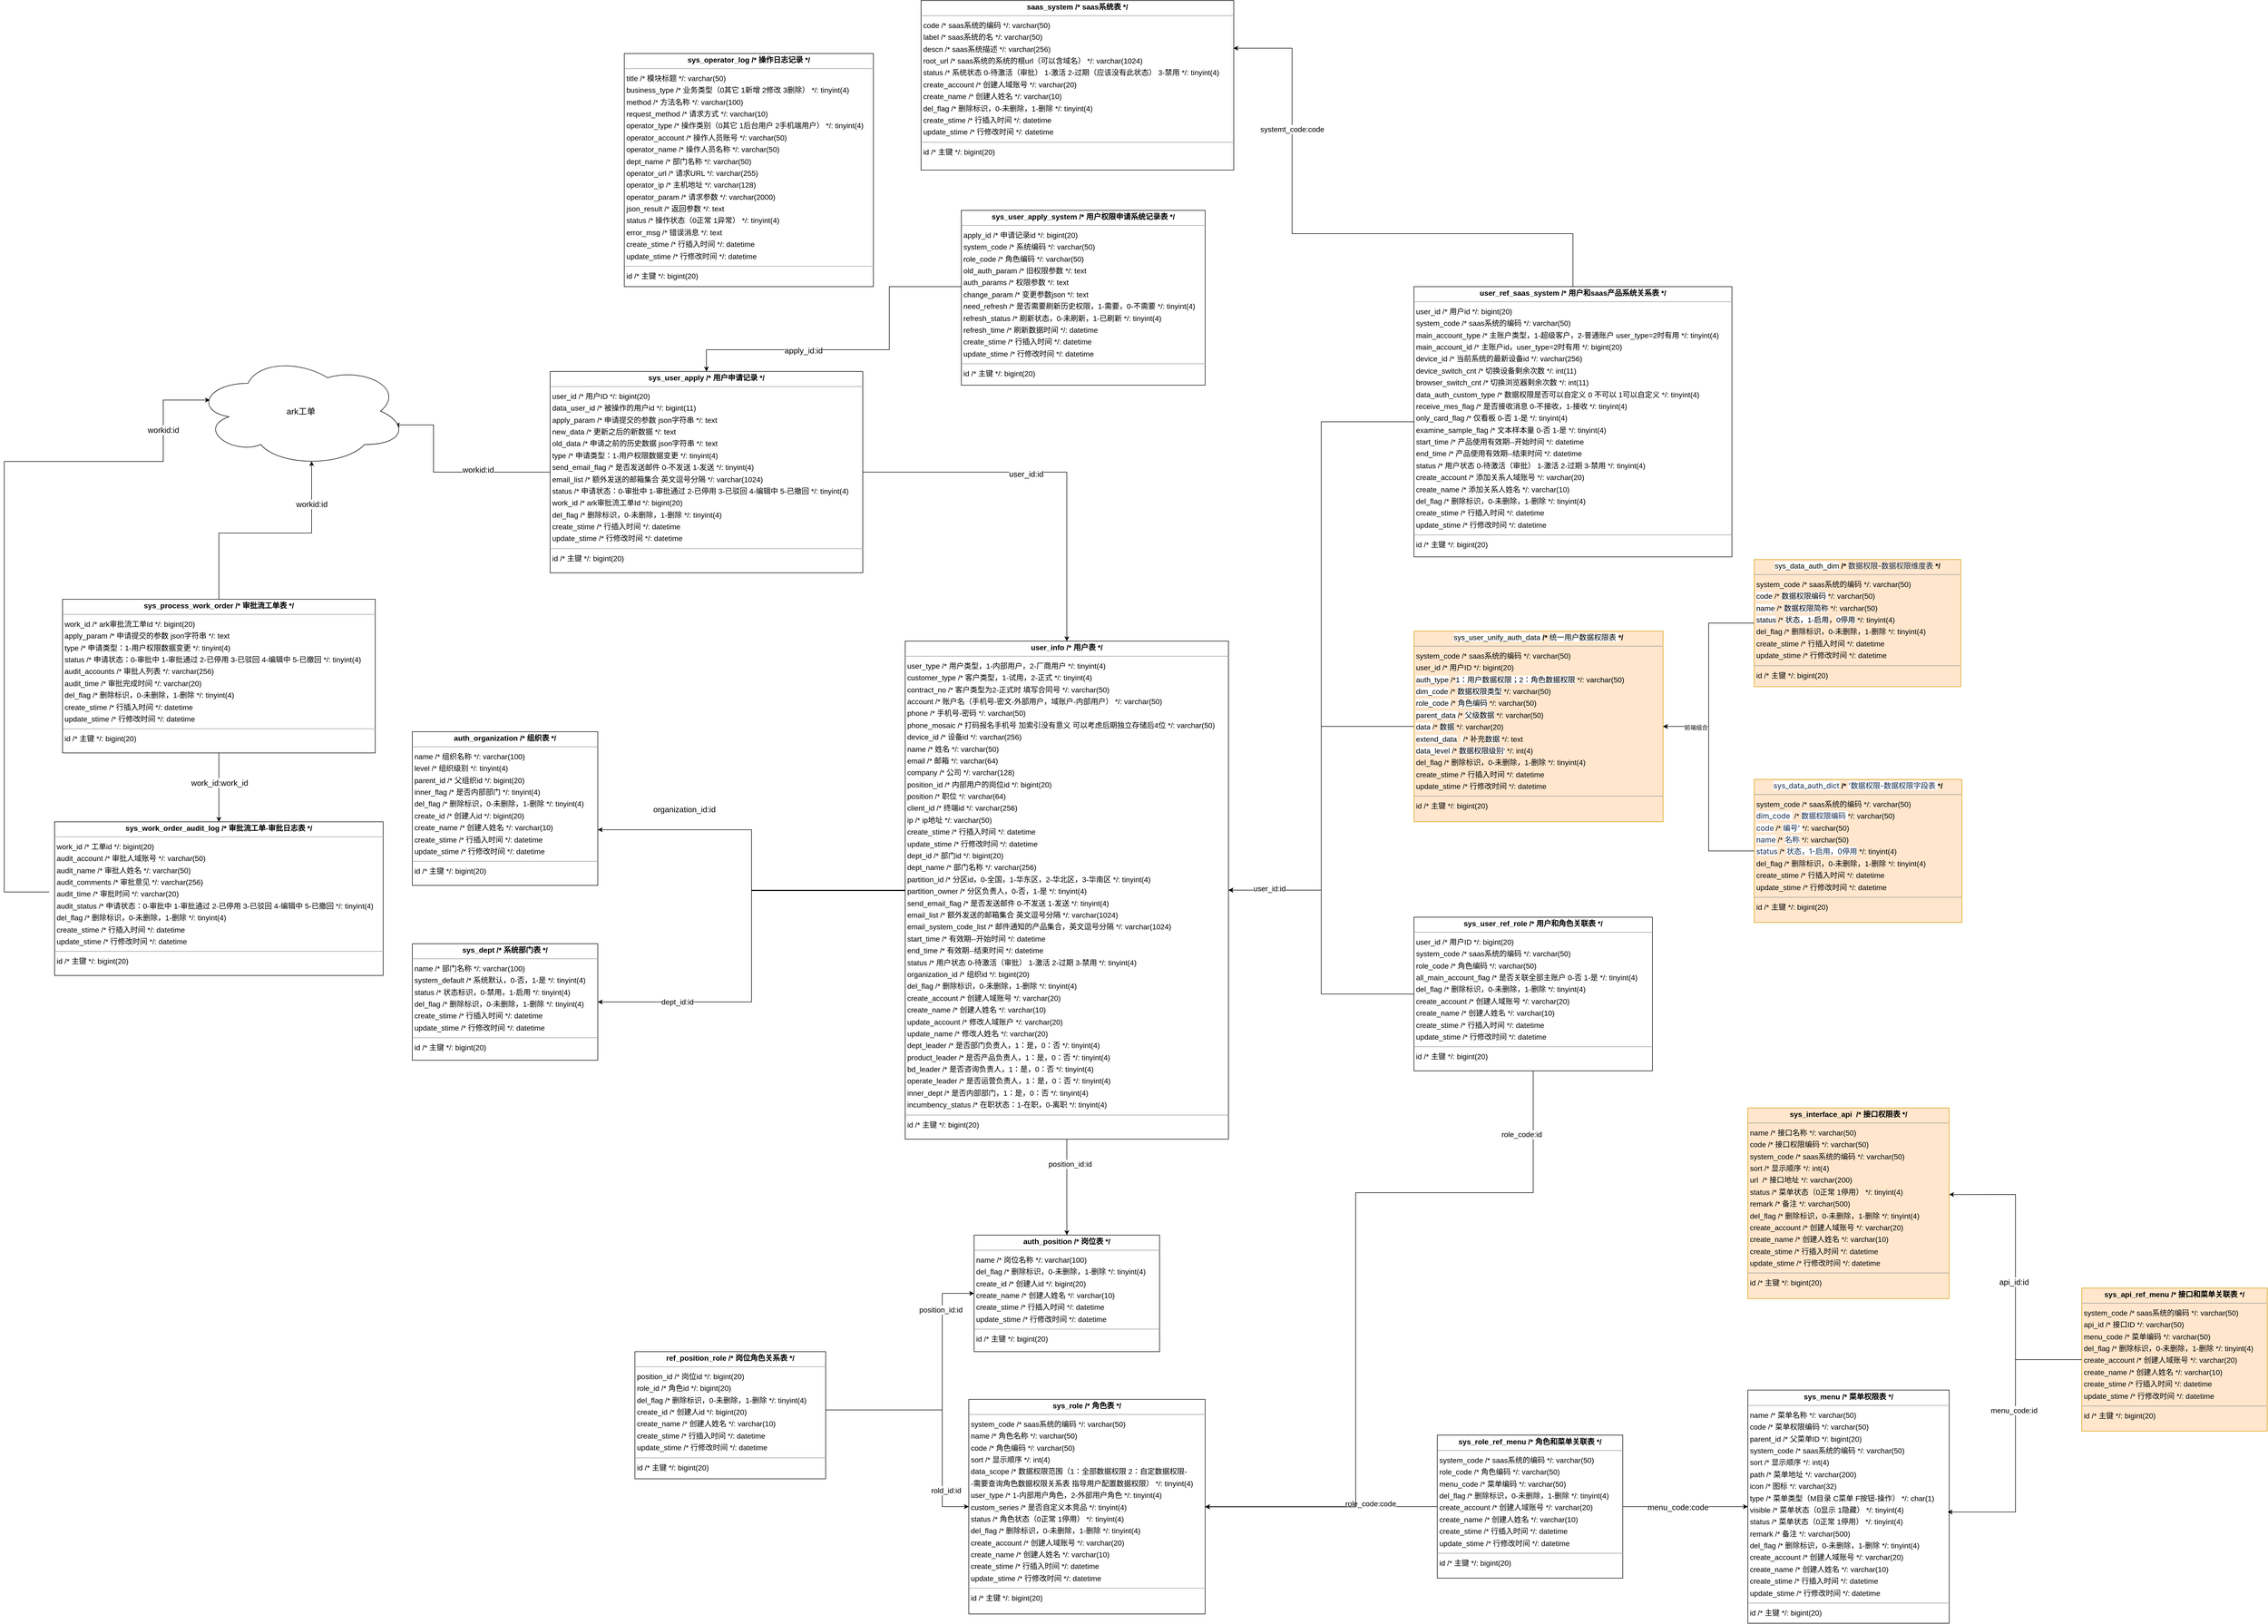 <mxfile version="26.1.2">
  <diagram name="第 1 页" id="l_DR7KnRHLTlUDp1lk41">
    <mxGraphModel dx="3815" dy="1970" grid="1" gridSize="10" guides="1" tooltips="1" connect="1" arrows="1" fold="1" page="1" pageScale="1" pageWidth="827" pageHeight="1169" math="1" shadow="0">
      <root>
        <mxCell id="0" />
        <mxCell id="1" parent="0" />
        <mxCell id="V8_SMq7qqS84tooQgyuv-2" value="&lt;p style=&quot;margin:0px;margin-top:4px;text-align:center;&quot;&gt;&lt;b&gt;auth_organization  /* 组织表 */&lt;/b&gt;&lt;/p&gt;&lt;hr size=&quot;1&quot;/&gt;&lt;p style=&quot;margin:0 0 0 4px;line-height:1.6;&quot;&gt; name  /* 组织名称 */: varchar(100)&lt;br/&gt; level  /* 组织级别 */: tinyint(4)&lt;br/&gt; parent_id  /* 父组织id */: bigint(20)&lt;br/&gt; inner_flag  /* 是否内部部门 */: tinyint(4)&lt;br/&gt; del_flag  /* 删除标识，0-未删除，1-删除 */: tinyint(4)&lt;br/&gt; create_id  /* 创建人id */: bigint(20)&lt;br/&gt; create_name  /* 创建人姓名 */: varchar(10)&lt;br/&gt; create_stime  /* 行插入时间 */: datetime&lt;br/&gt; update_stime  /* 行修改时间 */: datetime&lt;/p&gt;&lt;hr size=&quot;1&quot;/&gt;&lt;p style=&quot;margin:0 0 0 4px;line-height:1.6;&quot;&gt; id  /* 主键 */: bigint(20)&lt;/p&gt;" style="verticalAlign=top;align=left;overflow=fill;fontSize=14;fontFamily=Helvetica;html=1;rounded=0;shadow=0;comic=0;labelBackgroundColor=none;strokeWidth=1;" parent="1" vertex="1">
          <mxGeometry x="-1520" y="400" width="350" height="290" as="geometry" />
        </mxCell>
        <mxCell id="V8_SMq7qqS84tooQgyuv-3" value="&lt;p style=&quot;margin:0px;margin-top:4px;text-align:center;&quot;&gt;&lt;b&gt;auth_position  /* 岗位表 */&lt;/b&gt;&lt;/p&gt;&lt;hr size=&quot;1&quot;/&gt;&lt;p style=&quot;margin:0 0 0 4px;line-height:1.6;&quot;&gt; name  /* 岗位名称 */: varchar(100)&lt;br/&gt; del_flag  /* 删除标识，0-未删除，1-删除 */: tinyint(4)&lt;br/&gt; create_id  /* 创建人id */: bigint(20)&lt;br/&gt; create_name  /* 创建人姓名 */: varchar(10)&lt;br/&gt; create_stime  /* 行插入时间 */: datetime&lt;br/&gt; update_stime  /* 行修改时间 */: datetime&lt;/p&gt;&lt;hr size=&quot;1&quot;/&gt;&lt;p style=&quot;margin:0 0 0 4px;line-height:1.6;&quot;&gt; id  /* 主键 */: bigint(20)&lt;/p&gt;" style="verticalAlign=top;align=left;overflow=fill;fontSize=14;fontFamily=Helvetica;html=1;rounded=0;shadow=0;comic=0;labelBackgroundColor=none;strokeWidth=1;" parent="1" vertex="1">
          <mxGeometry x="-460" y="1350" width="350" height="220" as="geometry" />
        </mxCell>
        <mxCell id="f3Y5LJ2er6OVcLJI3kko-26" style="edgeStyle=orthogonalEdgeStyle;rounded=0;orthogonalLoop=1;jettySize=auto;html=1;entryX=0;entryY=0.5;entryDx=0;entryDy=0;" parent="1" source="V8_SMq7qqS84tooQgyuv-7" target="V8_SMq7qqS84tooQgyuv-3" edge="1">
          <mxGeometry relative="1" as="geometry">
            <Array as="points">
              <mxPoint x="-520" y="1680" />
              <mxPoint x="-520" y="1460" />
            </Array>
          </mxGeometry>
        </mxCell>
        <mxCell id="f3Y5LJ2er6OVcLJI3kko-29" value="position_id:id" style="edgeLabel;html=1;align=center;verticalAlign=middle;resizable=0;points=[];fontSize=14;" parent="f3Y5LJ2er6OVcLJI3kko-26" vertex="1" connectable="0">
          <mxGeometry x="0.636" y="4" relative="1" as="geometry">
            <mxPoint x="1" as="offset" />
          </mxGeometry>
        </mxCell>
        <mxCell id="f3Y5LJ2er6OVcLJI3kko-27" style="edgeStyle=orthogonalEdgeStyle;rounded=0;orthogonalLoop=1;jettySize=auto;html=1;entryX=0;entryY=0.5;entryDx=0;entryDy=0;" parent="1" source="V8_SMq7qqS84tooQgyuv-7" target="V8_SMq7qqS84tooQgyuv-17" edge="1">
          <mxGeometry relative="1" as="geometry">
            <Array as="points">
              <mxPoint x="-520" y="1680" />
              <mxPoint x="-520" y="1863" />
            </Array>
          </mxGeometry>
        </mxCell>
        <mxCell id="f3Y5LJ2er6OVcLJI3kko-28" value="rold_id:id" style="edgeLabel;html=1;align=center;verticalAlign=middle;resizable=0;points=[];fontSize=14;" parent="f3Y5LJ2er6OVcLJI3kko-27" vertex="1" connectable="0">
          <mxGeometry x="0.613" y="7" relative="1" as="geometry">
            <mxPoint y="7" as="offset" />
          </mxGeometry>
        </mxCell>
        <mxCell id="V8_SMq7qqS84tooQgyuv-7" value="&lt;p style=&quot;margin:0px;margin-top:4px;text-align:center;&quot;&gt;&lt;b&gt;ref_position_role  /* 岗位角色关系表 */&lt;/b&gt;&lt;/p&gt;&lt;hr size=&quot;1&quot;/&gt;&lt;p style=&quot;margin:0 0 0 4px;line-height:1.6;&quot;&gt; position_id  /* 岗位id */: bigint(20)&lt;br/&gt; role_id  /* 角色id */: bigint(20)&lt;br/&gt; del_flag  /* 删除标识，0-未删除，1-删除 */: tinyint(4)&lt;br/&gt; create_id  /* 创建人id */: bigint(20)&lt;br/&gt; create_name  /* 创建人姓名 */: varchar(10)&lt;br/&gt; create_stime  /* 行插入时间 */: datetime&lt;br/&gt; update_stime  /* 行修改时间 */: datetime&lt;/p&gt;&lt;hr size=&quot;1&quot;/&gt;&lt;p style=&quot;margin:0 0 0 4px;line-height:1.6;&quot;&gt; id  /* 主键 */: bigint(20)&lt;/p&gt;" style="verticalAlign=top;align=left;overflow=fill;fontSize=14;fontFamily=Helvetica;html=1;rounded=0;shadow=0;comic=0;labelBackgroundColor=none;strokeWidth=1;" parent="1" vertex="1">
          <mxGeometry x="-1100" y="1570" width="360" height="240" as="geometry" />
        </mxCell>
        <mxCell id="f3Y5LJ2er6OVcLJI3kko-22" style="edgeStyle=orthogonalEdgeStyle;rounded=0;orthogonalLoop=1;jettySize=auto;html=1;entryX=0;entryY=0.5;entryDx=0;entryDy=0;exitX=1;exitY=0.5;exitDx=0;exitDy=0;" parent="1" source="V8_SMq7qqS84tooQgyuv-19" target="V8_SMq7qqS84tooQgyuv-13" edge="1">
          <mxGeometry relative="1" as="geometry">
            <mxPoint x="810" y="1304" as="sourcePoint" />
          </mxGeometry>
        </mxCell>
        <mxCell id="f3Y5LJ2er6OVcLJI3kko-23" value="menu_code:code" style="edgeLabel;html=1;align=center;verticalAlign=middle;resizable=0;points=[];fontSize=15;" parent="f3Y5LJ2er6OVcLJI3kko-22" vertex="1" connectable="0">
          <mxGeometry x="0.741" relative="1" as="geometry">
            <mxPoint x="-102" as="offset" />
          </mxGeometry>
        </mxCell>
        <mxCell id="V8_SMq7qqS84tooQgyuv-9" value="&lt;p style=&quot;margin:0px;margin-top:4px;text-align:center;&quot;&gt;&lt;b&gt;saas_system  /* saas系统表 */&lt;/b&gt;&lt;/p&gt;&lt;hr size=&quot;1&quot;/&gt;&lt;p style=&quot;margin:0 0 0 4px;line-height:1.6;&quot;&gt; code  /* saas系统的编码 */: varchar(50)&lt;br/&gt; label  /* saas系统的名 */: varchar(50)&lt;br/&gt; descn  /* saas系统描述 */: varchar(256)&lt;br/&gt; root_url  /* saas系统的系统的根url（可以含域名） */: varchar(1024)&lt;br/&gt; status  /* 系统状态 0-待激活（审批） 1-激活 2-过期（应该没有此状态） 3-禁用 */: tinyint(4)&lt;br/&gt; create_account  /* 创建人域账号 */: varchar(20)&lt;br/&gt; create_name  /* 创建人姓名 */: varchar(10)&lt;br/&gt; del_flag  /* 删除标识，0-未删除，1-删除 */: tinyint(4)&lt;br/&gt; create_stime  /* 行插入时间 */: datetime&lt;br/&gt; update_stime  /* 行修改时间 */: datetime&lt;/p&gt;&lt;hr size=&quot;1&quot;/&gt;&lt;p style=&quot;margin:0 0 0 4px;line-height:1.6;&quot;&gt; id  /* 主键 */: bigint(20)&lt;/p&gt;" style="verticalAlign=top;align=left;overflow=fill;fontSize=14;fontFamily=Helvetica;html=1;rounded=0;shadow=0;comic=0;labelBackgroundColor=none;strokeWidth=1;" parent="1" vertex="1">
          <mxGeometry x="-560" y="-980" width="590" height="320" as="geometry" />
        </mxCell>
        <mxCell id="V8_SMq7qqS84tooQgyuv-10" value="&lt;p style=&quot;margin:0px;margin-top:4px;text-align:center;&quot;&gt;&lt;b&gt;sys_dept  /* 系统部门表 */&lt;/b&gt;&lt;/p&gt;&lt;hr size=&quot;1&quot;/&gt;&lt;p style=&quot;margin:0 0 0 4px;line-height:1.6;&quot;&gt; name  /* 部门名称 */: varchar(100)&lt;br/&gt; system_default  /* 系统默认，0-否，1-是 */: tinyint(4)&lt;br/&gt; status  /* 状态标识，0-禁用，1-启用 */: tinyint(4)&lt;br/&gt; del_flag  /* 删除标识，0-未删除，1-删除 */: tinyint(4)&lt;br/&gt; create_stime  /* 行插入时间 */: datetime&lt;br/&gt; update_stime  /* 行修改时间 */: datetime&lt;/p&gt;&lt;hr size=&quot;1&quot;/&gt;&lt;p style=&quot;margin:0 0 0 4px;line-height:1.6;&quot;&gt; id  /* 主键 */: bigint(20)&lt;/p&gt;" style="verticalAlign=top;align=left;overflow=fill;fontSize=14;fontFamily=Helvetica;html=1;rounded=0;shadow=0;comic=0;labelBackgroundColor=none;strokeWidth=1;" parent="1" vertex="1">
          <mxGeometry x="-1520" y="800" width="350" height="220" as="geometry" />
        </mxCell>
        <mxCell id="V8_SMq7qqS84tooQgyuv-13" value="&lt;p style=&quot;margin:0px;margin-top:4px;text-align:center;&quot;&gt;&lt;b&gt;sys_menu  /* 菜单权限表 */&lt;/b&gt;&lt;/p&gt;&lt;hr size=&quot;1&quot;/&gt;&lt;p style=&quot;margin:0 0 0 4px;line-height:1.6;&quot;&gt; name  /* 菜单名称 */: varchar(50)&lt;br/&gt; code  /* 菜单权限编码  */: varchar(50)&lt;br/&gt; parent_id  /* 父菜单ID */: bigint(20)&lt;br/&gt; system_code  /* saas系统的编码 */: varchar(50)&lt;br/&gt; sort  /* 显示顺序 */: int(4)&lt;br/&gt; path  /* 菜单地址 */: varchar(200)&lt;br/&gt; icon  /* 图标 */: varchar(32)&lt;br/&gt; type  /* 菜单类型（M目录 C菜单 F按钮-操作） */: char(1)&lt;br/&gt; visible  /* 菜单状态（0显示 1隐藏） */: tinyint(4)&lt;br/&gt; status  /* 菜单状态（0正常 1停用） */: tinyint(4)&lt;br/&gt; remark  /* 备注 */: varchar(500)&lt;br/&gt; del_flag  /* 删除标识，0-未删除，1-删除 */: tinyint(4)&lt;br/&gt; create_account  /* 创建人域账号 */: varchar(20)&lt;br/&gt; create_name  /* 创建人姓名 */: varchar(10)&lt;br/&gt; create_stime  /* 行插入时间 */: datetime&lt;br/&gt; update_stime  /* 行修改时间 */: datetime&lt;/p&gt;&lt;hr size=&quot;1&quot;/&gt;&lt;p style=&quot;margin:0 0 0 4px;line-height:1.6;&quot;&gt; id  /* 主键 */: bigint(20)&lt;/p&gt;" style="verticalAlign=top;align=left;overflow=fill;fontSize=14;fontFamily=Helvetica;html=1;rounded=0;shadow=0;comic=0;labelBackgroundColor=none;strokeWidth=1;" parent="1" vertex="1">
          <mxGeometry x="1000" y="1642.5" width="380" height="440" as="geometry" />
        </mxCell>
        <mxCell id="V8_SMq7qqS84tooQgyuv-14" value="&lt;p style=&quot;margin:0px;margin-top:4px;text-align:center;&quot;&gt;&lt;b&gt;sys_operator_log  /* 操作日志记录 */&lt;/b&gt;&lt;/p&gt;&lt;hr size=&quot;1&quot;/&gt;&lt;p style=&quot;margin:0 0 0 4px;line-height:1.6;&quot;&gt; title  /* 模块标题 */: varchar(50)&lt;br/&gt; business_type  /* 业务类型（0其它 1新增 2修改 3删除） */: tinyint(4)&lt;br/&gt; method  /* 方法名称 */: varchar(100)&lt;br/&gt; request_method  /* 请求方式 */: varchar(10)&lt;br/&gt; operator_type  /* 操作类别（0其它 1后台用户 2手机端用户） */: tinyint(4)&lt;br/&gt; operator_account  /* 操作人员账号 */: varchar(50)&lt;br/&gt; operator_name  /* 操作人员名称 */: varchar(50)&lt;br/&gt; dept_name  /* 部门名称 */: varchar(50)&lt;br/&gt; operator_url  /* 请求URL */: varchar(255)&lt;br/&gt; operator_ip  /* 主机地址 */: varchar(128)&lt;br/&gt; operator_param  /* 请求参数 */: varchar(2000)&lt;br/&gt; json_result  /* 返回参数 */: text&lt;br/&gt; status  /* 操作状态（0正常 1异常） */: tinyint(4)&lt;br/&gt; error_msg  /* 错误消息 */: text&lt;br/&gt; create_stime  /* 行插入时间 */: datetime&lt;br/&gt; update_stime  /* 行修改时间 */: datetime&lt;/p&gt;&lt;hr size=&quot;1&quot;/&gt;&lt;p style=&quot;margin:0 0 0 4px;line-height:1.6;&quot;&gt; id  /* 主键 */: bigint(20)&lt;/p&gt;" style="verticalAlign=top;align=left;overflow=fill;fontSize=14;fontFamily=Helvetica;html=1;rounded=0;shadow=0;comic=0;labelBackgroundColor=none;strokeWidth=1;" parent="1" vertex="1">
          <mxGeometry x="-1120" y="-880" width="470" height="440" as="geometry" />
        </mxCell>
        <mxCell id="f3Y5LJ2er6OVcLJI3kko-42" style="edgeStyle=orthogonalEdgeStyle;rounded=0;orthogonalLoop=1;jettySize=auto;html=1;" parent="1" source="V8_SMq7qqS84tooQgyuv-16" target="V8_SMq7qqS84tooQgyuv-28" edge="1">
          <mxGeometry relative="1" as="geometry" />
        </mxCell>
        <mxCell id="f3Y5LJ2er6OVcLJI3kko-43" value="work_id:work_id" style="edgeLabel;html=1;align=center;verticalAlign=middle;resizable=0;points=[];fontSize=15;" parent="f3Y5LJ2er6OVcLJI3kko-42" vertex="1" connectable="0">
          <mxGeometry x="-0.135" y="1" relative="1" as="geometry">
            <mxPoint as="offset" />
          </mxGeometry>
        </mxCell>
        <mxCell id="T9sRMvuPk_07GKg5OF-r-9" style="edgeStyle=orthogonalEdgeStyle;rounded=0;orthogonalLoop=1;jettySize=auto;html=1;entryX=0.55;entryY=0.95;entryDx=0;entryDy=0;entryPerimeter=0;" edge="1" parent="1" source="V8_SMq7qqS84tooQgyuv-16" target="T9sRMvuPk_07GKg5OF-r-3">
          <mxGeometry relative="1" as="geometry">
            <mxPoint x="-1760" as="targetPoint" />
          </mxGeometry>
        </mxCell>
        <mxCell id="V8_SMq7qqS84tooQgyuv-16" value="&lt;p style=&quot;margin:0px;margin-top:4px;text-align:center;&quot;&gt;&lt;b&gt;sys_process_work_order  /* 审批流工单表 */&lt;/b&gt;&lt;/p&gt;&lt;hr size=&quot;1&quot;/&gt;&lt;p style=&quot;margin:0 0 0 4px;line-height:1.6;&quot;&gt; work_id  /* ark审批流工单Id */: bigint(20)&lt;br/&gt; apply_param  /* 申请提交的参数 json字符串 */: text&lt;br/&gt; type  /* 申请类型：1-用户权限数据变更 */: tinyint(4)&lt;br/&gt; status  /* 申请状态：0-审批中 1-审批通过 2-已停用 3-已驳回 4-编辑中 5-已撤回  */: tinyint(4)&lt;br/&gt; audit_accounts  /* 审批人列表 */: varchar(256)&lt;br/&gt; audit_time  /* 审批完成时间 */: varchar(20)&lt;br/&gt; del_flag  /* 删除标识，0-未删除，1-删除 */: tinyint(4)&lt;br/&gt; create_stime  /* 行插入时间 */: datetime&lt;br/&gt; update_stime  /* 行修改时间 */: datetime&lt;/p&gt;&lt;hr size=&quot;1&quot;/&gt;&lt;p style=&quot;margin:0 0 0 4px;line-height:1.6;&quot;&gt; id  /* 主键 */: bigint(20)&lt;/p&gt;" style="verticalAlign=top;align=left;overflow=fill;fontSize=14;fontFamily=Helvetica;html=1;rounded=0;shadow=0;comic=0;labelBackgroundColor=none;strokeWidth=1;" parent="1" vertex="1">
          <mxGeometry x="-2180" y="150" width="590" height="290" as="geometry" />
        </mxCell>
        <mxCell id="V8_SMq7qqS84tooQgyuv-17" value="&lt;p style=&quot;margin:0px;margin-top:4px;text-align:center;&quot;&gt;&lt;b&gt;sys_role  /* 角色表 */&lt;/b&gt;&lt;/p&gt;&lt;hr size=&quot;1&quot;&gt;&lt;p style=&quot;margin:0 0 0 4px;line-height:1.6;&quot;&gt; system_code  /* saas系统的编码 */: varchar(50)&lt;br&gt; name  /* 角色名称 */: varchar(50)&lt;br&gt; code  /* 角色编码 */: varchar(50)&lt;br&gt; sort  /* 显示顺序 */: int(4)&lt;br&gt; data_scope  /* 数据权限范围（1：全部数据权限 2：自定数据权限-&lt;/p&gt;&lt;p style=&quot;margin:0 0 0 4px;line-height:1.6;&quot;&gt;-需要查询角色数据权限关系表 指导用户配置数据权限） */: tinyint(4)&lt;br&gt; user_type  /* 1-内部用户角色，2-外部用户角色 */: tinyint(4)&lt;br&gt; custom_series  /* 是否自定义本竞品 */: tinyint(4)&lt;br&gt; status  /* 角色状态（0正常 1停用） */: tinyint(4)&lt;br&gt; del_flag  /* 删除标识，0-未删除，1-删除 */: tinyint(4)&lt;br&gt; create_account  /* 创建人域账号 */: varchar(20)&lt;br&gt; create_name  /* 创建人姓名 */: varchar(10)&lt;br&gt; create_stime  /* 行插入时间 */: datetime&lt;br&gt; update_stime  /* 行修改时间 */: datetime&lt;/p&gt;&lt;hr size=&quot;1&quot;&gt;&lt;p style=&quot;margin:0 0 0 4px;line-height:1.6;&quot;&gt; id  /* 主键 */: bigint(20)&lt;/p&gt;" style="verticalAlign=top;align=left;overflow=fill;fontSize=14;fontFamily=Helvetica;html=1;rounded=0;shadow=0;comic=0;labelBackgroundColor=none;strokeWidth=1;" parent="1" vertex="1">
          <mxGeometry x="-470" y="1660" width="446" height="405" as="geometry" />
        </mxCell>
        <mxCell id="f3Y5LJ2er6OVcLJI3kko-24" style="edgeStyle=orthogonalEdgeStyle;rounded=0;orthogonalLoop=1;jettySize=auto;html=1;entryX=1;entryY=0.5;entryDx=0;entryDy=0;" parent="1" source="V8_SMq7qqS84tooQgyuv-19" target="V8_SMq7qqS84tooQgyuv-17" edge="1">
          <mxGeometry relative="1" as="geometry" />
        </mxCell>
        <mxCell id="f3Y5LJ2er6OVcLJI3kko-25" value="role_code:code" style="edgeLabel;html=1;align=center;verticalAlign=middle;resizable=0;points=[];fontSize=14;" parent="f3Y5LJ2er6OVcLJI3kko-24" vertex="1" connectable="0">
          <mxGeometry x="-0.419" y="-6" relative="1" as="geometry">
            <mxPoint x="1" as="offset" />
          </mxGeometry>
        </mxCell>
        <mxCell id="V8_SMq7qqS84tooQgyuv-19" value="&lt;p style=&quot;margin:0px;margin-top:4px;text-align:center;&quot;&gt;&lt;b&gt;sys_role_ref_menu  /* 角色和菜单关联表 */&lt;/b&gt;&lt;/p&gt;&lt;hr size=&quot;1&quot;/&gt;&lt;p style=&quot;margin:0 0 0 4px;line-height:1.6;&quot;&gt; system_code  /* saas系统的编码 */: varchar(50)&lt;br/&gt; role_code  /* 角色编码 */: varchar(50)&lt;br/&gt; menu_code  /* 菜单编码 */: varchar(50)&lt;br/&gt; del_flag  /* 删除标识，0-未删除，1-删除 */: tinyint(4)&lt;br/&gt; create_account  /* 创建人域账号 */: varchar(20)&lt;br/&gt; create_name  /* 创建人姓名 */: varchar(10)&lt;br/&gt; create_stime  /* 行插入时间 */: datetime&lt;br/&gt; update_stime  /* 行修改时间 */: datetime&lt;/p&gt;&lt;hr size=&quot;1&quot;/&gt;&lt;p style=&quot;margin:0 0 0 4px;line-height:1.6;&quot;&gt; id  /* 主键 */: bigint(20)&lt;/p&gt;" style="verticalAlign=top;align=left;overflow=fill;fontSize=14;fontFamily=Helvetica;html=1;rounded=0;shadow=0;comic=0;labelBackgroundColor=none;strokeWidth=1;" parent="1" vertex="1">
          <mxGeometry x="414" y="1727.5" width="350" height="270" as="geometry" />
        </mxCell>
        <mxCell id="f3Y5LJ2er6OVcLJI3kko-55" style="edgeStyle=orthogonalEdgeStyle;rounded=0;orthogonalLoop=1;jettySize=auto;html=1;" parent="1" source="V8_SMq7qqS84tooQgyuv-20" target="V8_SMq7qqS84tooQgyuv-29" edge="1">
          <mxGeometry relative="1" as="geometry" />
        </mxCell>
        <mxCell id="f3Y5LJ2er6OVcLJI3kko-56" value="user_id:id" style="edgeLabel;html=1;align=center;verticalAlign=middle;resizable=0;points=[];fontSize=15;" parent="f3Y5LJ2er6OVcLJI3kko-55" vertex="1" connectable="0">
          <mxGeometry x="-0.127" y="-3" relative="1" as="geometry">
            <mxPoint as="offset" />
          </mxGeometry>
        </mxCell>
        <mxCell id="T9sRMvuPk_07GKg5OF-r-5" style="edgeStyle=orthogonalEdgeStyle;rounded=0;orthogonalLoop=1;jettySize=auto;html=1;entryX=0.943;entryY=0.624;entryDx=0;entryDy=0;entryPerimeter=0;" edge="1" parent="1" source="V8_SMq7qqS84tooQgyuv-20" target="T9sRMvuPk_07GKg5OF-r-3">
          <mxGeometry relative="1" as="geometry">
            <Array as="points">
              <mxPoint x="-1480" y="-90" />
              <mxPoint x="-1480" y="-179" />
            </Array>
          </mxGeometry>
        </mxCell>
        <mxCell id="T9sRMvuPk_07GKg5OF-r-10" value="workid:id" style="edgeLabel;html=1;align=center;verticalAlign=middle;resizable=0;points=[];fontSize=15;" vertex="1" connectable="0" parent="T9sRMvuPk_07GKg5OF-r-5">
          <mxGeometry x="-0.282" y="-5" relative="1" as="geometry">
            <mxPoint x="1" as="offset" />
          </mxGeometry>
        </mxCell>
        <mxCell id="V8_SMq7qqS84tooQgyuv-20" value="&lt;p style=&quot;margin:0px;margin-top:4px;text-align:center;&quot;&gt;&lt;b&gt;sys_user_apply  /* 用户申请记录 */&lt;/b&gt;&lt;/p&gt;&lt;hr size=&quot;1&quot;/&gt;&lt;p style=&quot;margin:0 0 0 4px;line-height:1.6;&quot;&gt; user_id  /* 用户ID */: bigint(20)&lt;br/&gt; data_user_id  /* 被操作的用户id */: bigint(11)&lt;br/&gt; apply_param  /* 申请提交的参数 json字符串 */: text&lt;br/&gt; new_data  /* 更新之后的新数据 */: text&lt;br/&gt; old_data  /* 申请之前的历史数据 json字符串 */: text&lt;br/&gt; type  /* 申请类型：1-用户权限数据变更 */: tinyint(4)&lt;br/&gt; send_email_flag  /* 是否发送邮件  0-不发送 1-发送 */: tinyint(4)&lt;br/&gt; email_list  /* 额外发送的邮箱集合 英文逗号分隔 */: varchar(1024)&lt;br/&gt; status  /* 申请状态：0-审批中 1-审批通过 2-已停用 3-已驳回 4-编辑中 5-已撤回  */: tinyint(4)&lt;br/&gt; work_id  /* ark审批流工单Id */: bigint(20)&lt;br/&gt; del_flag  /* 删除标识，0-未删除，1-删除 */: tinyint(4)&lt;br/&gt; create_stime  /* 行插入时间 */: datetime&lt;br/&gt; update_stime  /* 行修改时间 */: datetime&lt;/p&gt;&lt;hr size=&quot;1&quot;/&gt;&lt;p style=&quot;margin:0 0 0 4px;line-height:1.6;&quot;&gt; id  /* 主键 */: bigint(20)&lt;/p&gt;" style="verticalAlign=top;align=left;overflow=fill;fontSize=14;fontFamily=Helvetica;html=1;rounded=0;shadow=0;comic=0;labelBackgroundColor=none;strokeWidth=1;" parent="1" vertex="1">
          <mxGeometry x="-1260" y="-280" width="590" height="380" as="geometry" />
        </mxCell>
        <mxCell id="f3Y5LJ2er6OVcLJI3kko-58" style="edgeStyle=orthogonalEdgeStyle;rounded=0;orthogonalLoop=1;jettySize=auto;html=1;exitX=0;exitY=0.5;exitDx=0;exitDy=0;entryX=0.5;entryY=0;entryDx=0;entryDy=0;" parent="1" target="V8_SMq7qqS84tooQgyuv-20" edge="1">
          <mxGeometry relative="1" as="geometry">
            <mxPoint x="-484" y="-440" as="sourcePoint" />
            <mxPoint x="-965" y="-301" as="targetPoint" />
            <Array as="points">
              <mxPoint x="-620" y="-440" />
              <mxPoint x="-620" y="-321" />
              <mxPoint x="-965" y="-321" />
            </Array>
          </mxGeometry>
        </mxCell>
        <mxCell id="f3Y5LJ2er6OVcLJI3kko-59" value="apply_id:id" style="edgeLabel;html=1;align=center;verticalAlign=middle;resizable=0;points=[];fontSize=15;" parent="f3Y5LJ2er6OVcLJI3kko-58" vertex="1" connectable="0">
          <mxGeometry x="-0.033" relative="1" as="geometry">
            <mxPoint x="-107" y="1" as="offset" />
          </mxGeometry>
        </mxCell>
        <mxCell id="V8_SMq7qqS84tooQgyuv-22" value="&lt;p style=&quot;margin:0px;margin-top:4px;text-align:center;&quot;&gt;&lt;b&gt;sys_user_apply_system  /* 用户权限申请系统记录表 */&lt;/b&gt;&lt;/p&gt;&lt;hr size=&quot;1&quot;/&gt;&lt;p style=&quot;margin:0 0 0 4px;line-height:1.6;&quot;&gt; apply_id  /* 申请记录id */: bigint(20)&lt;br/&gt; system_code  /* 系统编码 */: varchar(50)&lt;br/&gt; role_code  /* 角色编码 */: varchar(50)&lt;br/&gt; old_auth_param  /* 旧权限参数 */: text&lt;br/&gt; auth_params  /* 权限参数 */: text&lt;br/&gt; change_param  /* 变更参数json */: text&lt;br/&gt; need_refresh  /* 是否需要刷新历史权限，1-需要，0-不需要 */: tinyint(4)&lt;br/&gt; refresh_status  /* 刷新状态，0-未刷新，1-已刷新 */: tinyint(4)&lt;br/&gt; refresh_time  /* 刷新数据时间 */: datetime&lt;br/&gt; create_stime  /* 行插入时间 */: datetime&lt;br/&gt; update_stime  /* 行修改时间 */: datetime&lt;/p&gt;&lt;hr size=&quot;1&quot;/&gt;&lt;p style=&quot;margin:0 0 0 4px;line-height:1.6;&quot;&gt; id  /* 主键 */: bigint(20)&lt;/p&gt;" style="verticalAlign=top;align=left;overflow=fill;fontSize=14;fontFamily=Helvetica;html=1;rounded=0;shadow=0;comic=0;labelBackgroundColor=none;strokeWidth=1;" parent="1" vertex="1">
          <mxGeometry x="-484" y="-584" width="460" height="330" as="geometry" />
        </mxCell>
        <mxCell id="f3Y5LJ2er6OVcLJI3kko-4" style="edgeStyle=orthogonalEdgeStyle;rounded=0;orthogonalLoop=1;jettySize=auto;html=1;" parent="1" source="V8_SMq7qqS84tooQgyuv-27" target="V8_SMq7qqS84tooQgyuv-29" edge="1">
          <mxGeometry relative="1" as="geometry" />
        </mxCell>
        <mxCell id="f3Y5LJ2er6OVcLJI3kko-8" style="edgeStyle=orthogonalEdgeStyle;rounded=0;orthogonalLoop=1;jettySize=auto;html=1;" parent="1" source="V8_SMq7qqS84tooQgyuv-27" target="V8_SMq7qqS84tooQgyuv-17" edge="1">
          <mxGeometry relative="1" as="geometry">
            <Array as="points">
              <mxPoint x="595" y="1270" />
              <mxPoint x="260" y="1270" />
              <mxPoint x="260" y="1863" />
            </Array>
          </mxGeometry>
        </mxCell>
        <mxCell id="f3Y5LJ2er6OVcLJI3kko-9" value="role_code:id" style="edgeLabel;html=1;align=center;verticalAlign=middle;resizable=0;points=[];fontSize=14;" parent="f3Y5LJ2er6OVcLJI3kko-8" vertex="1" connectable="0">
          <mxGeometry x="-0.661" y="2" relative="1" as="geometry">
            <mxPoint x="-8" y="-112" as="offset" />
          </mxGeometry>
        </mxCell>
        <mxCell id="V8_SMq7qqS84tooQgyuv-27" value="&lt;p style=&quot;margin:0px;margin-top:4px;text-align:center;&quot;&gt;&lt;b&gt;sys_user_ref_role  /* 用户和角色关联表 */&lt;/b&gt;&lt;/p&gt;&lt;hr size=&quot;1&quot;/&gt;&lt;p style=&quot;margin:0 0 0 4px;line-height:1.6;&quot;&gt; user_id  /* 用户ID */: bigint(20)&lt;br/&gt; system_code  /* saas系统的编码 */: varchar(50)&lt;br/&gt; role_code  /* 角色编码 */: varchar(50)&lt;br/&gt; all_main_account_flag  /* 是否关联全部主账户 0-否 1-是 */: tinyint(4)&lt;br/&gt; del_flag  /* 删除标识，0-未删除，1-删除 */: tinyint(4)&lt;br/&gt; create_account  /* 创建人域账号 */: varchar(20)&lt;br/&gt; create_name  /* 创建人姓名 */: varchar(10)&lt;br/&gt; create_stime  /* 行插入时间 */: datetime&lt;br/&gt; update_stime  /* 行修改时间 */: datetime&lt;/p&gt;&lt;hr size=&quot;1&quot;/&gt;&lt;p style=&quot;margin:0 0 0 4px;line-height:1.6;&quot;&gt; id  /* 主键 */: bigint(20)&lt;/p&gt;" style="verticalAlign=top;align=left;overflow=fill;fontSize=14;fontFamily=Helvetica;html=1;rounded=0;shadow=0;comic=0;labelBackgroundColor=none;strokeWidth=1;" parent="1" vertex="1">
          <mxGeometry x="370" y="750" width="450" height="290" as="geometry" />
        </mxCell>
        <mxCell id="T9sRMvuPk_07GKg5OF-r-8" style="edgeStyle=orthogonalEdgeStyle;rounded=0;orthogonalLoop=1;jettySize=auto;html=1;entryX=0.07;entryY=0.4;entryDx=0;entryDy=0;entryPerimeter=0;" edge="1" parent="1" target="T9sRMvuPk_07GKg5OF-r-3">
          <mxGeometry relative="1" as="geometry">
            <mxPoint x="-2205" y="702.5" as="sourcePoint" />
            <mxPoint x="-1740" y="-112.5" as="targetPoint" />
            <Array as="points">
              <mxPoint x="-2290" y="703" />
              <mxPoint x="-2290" y="-110" />
              <mxPoint x="-1990" y="-110" />
              <mxPoint x="-1990" y="-226" />
            </Array>
          </mxGeometry>
        </mxCell>
        <mxCell id="V8_SMq7qqS84tooQgyuv-28" value="&lt;p style=&quot;margin:0px;margin-top:4px;text-align:center;&quot;&gt;&lt;b&gt;sys_work_order_audit_log  /* 审批流工单-审批日志表 */&lt;/b&gt;&lt;/p&gt;&lt;hr size=&quot;1&quot;/&gt;&lt;p style=&quot;margin:0 0 0 4px;line-height:1.6;&quot;&gt; work_id  /* 工单id */: bigint(20)&lt;br/&gt; audit_account  /* 审批人域账号 */: varchar(50)&lt;br/&gt; audit_name  /* 审批人姓名 */: varchar(50)&lt;br/&gt; audit_comments  /* 审批意见 */: varchar(256)&lt;br/&gt; audit_time  /* 审批时间 */: varchar(20)&lt;br/&gt; audit_status  /* 申请状态：0-审批中 1-审批通过 2-已停用 3-已驳回 4-编辑中 5-已撤回  */: tinyint(4)&lt;br/&gt; del_flag  /* 删除标识，0-未删除，1-删除 */: tinyint(4)&lt;br/&gt; create_stime  /* 行插入时间 */: datetime&lt;br/&gt; update_stime  /* 行修改时间 */: datetime&lt;/p&gt;&lt;hr size=&quot;1&quot;/&gt;&lt;p style=&quot;margin:0 0 0 4px;line-height:1.6;&quot;&gt; id  /* 主键 */: bigint(20)&lt;/p&gt;" style="verticalAlign=top;align=left;overflow=fill;fontSize=14;fontFamily=Helvetica;html=1;rounded=0;shadow=0;comic=0;labelBackgroundColor=none;strokeWidth=1;" parent="1" vertex="1">
          <mxGeometry x="-2195" y="570" width="620" height="290" as="geometry" />
        </mxCell>
        <mxCell id="f3Y5LJ2er6OVcLJI3kko-12" style="edgeStyle=orthogonalEdgeStyle;rounded=0;orthogonalLoop=1;jettySize=auto;html=1;entryX=0.5;entryY=0;entryDx=0;entryDy=0;" parent="1" source="V8_SMq7qqS84tooQgyuv-29" target="V8_SMq7qqS84tooQgyuv-3" edge="1">
          <mxGeometry relative="1" as="geometry">
            <mxPoint x="-860" y="1330" as="targetPoint" />
          </mxGeometry>
        </mxCell>
        <mxCell id="f3Y5LJ2er6OVcLJI3kko-13" value="position_id:id" style="edgeLabel;html=1;align=center;verticalAlign=middle;resizable=0;points=[];fontSize=14;" parent="f3Y5LJ2er6OVcLJI3kko-12" vertex="1" connectable="0">
          <mxGeometry x="-0.496" y="6" relative="1" as="geometry">
            <mxPoint y="1" as="offset" />
          </mxGeometry>
        </mxCell>
        <mxCell id="f3Y5LJ2er6OVcLJI3kko-20" style="edgeStyle=orthogonalEdgeStyle;rounded=0;orthogonalLoop=1;jettySize=auto;html=1;exitX=0;exitY=0.5;exitDx=0;exitDy=0;" parent="1" source="f3Y5LJ2er6OVcLJI3kko-14" target="V8_SMq7qqS84tooQgyuv-29" edge="1">
          <mxGeometry relative="1" as="geometry" />
        </mxCell>
        <mxCell id="f3Y5LJ2er6OVcLJI3kko-30" style="edgeStyle=orthogonalEdgeStyle;rounded=0;orthogonalLoop=1;jettySize=auto;html=1;entryX=1;entryY=0.5;entryDx=0;entryDy=0;" parent="1" source="V8_SMq7qqS84tooQgyuv-29" target="V8_SMq7qqS84tooQgyuv-10" edge="1">
          <mxGeometry relative="1" as="geometry" />
        </mxCell>
        <mxCell id="f3Y5LJ2er6OVcLJI3kko-31" value="dept_id:id" style="edgeLabel;html=1;align=center;verticalAlign=middle;resizable=0;points=[];fontSize=14;" parent="f3Y5LJ2er6OVcLJI3kko-30" vertex="1" connectable="0">
          <mxGeometry x="-0.409" y="-2" relative="1" as="geometry">
            <mxPoint x="-197" y="213" as="offset" />
          </mxGeometry>
        </mxCell>
        <mxCell id="f3Y5LJ2er6OVcLJI3kko-51" style="edgeStyle=orthogonalEdgeStyle;rounded=0;orthogonalLoop=1;jettySize=auto;html=1;" parent="1" edge="1">
          <mxGeometry relative="1" as="geometry">
            <mxPoint x="-590" y="690" as="sourcePoint" />
            <mxPoint x="-1170" y="585" as="targetPoint" />
            <Array as="points">
              <mxPoint x="-590" y="700" />
              <mxPoint x="-880" y="700" />
              <mxPoint x="-880" y="585" />
            </Array>
          </mxGeometry>
        </mxCell>
        <mxCell id="f3Y5LJ2er6OVcLJI3kko-52" value="organization_id:id" style="edgeLabel;html=1;align=center;verticalAlign=middle;resizable=0;points=[];fontSize=15;" parent="f3Y5LJ2er6OVcLJI3kko-51" vertex="1" connectable="0">
          <mxGeometry x="-0.221" y="6" relative="1" as="geometry">
            <mxPoint x="-153" y="-160" as="offset" />
          </mxGeometry>
        </mxCell>
        <mxCell id="V8_SMq7qqS84tooQgyuv-29" value="&lt;p style=&quot;margin:0px;margin-top:4px;text-align:center;&quot;&gt;&lt;b&gt;user_info  /* 用户表 */&lt;/b&gt;&lt;/p&gt;&lt;hr size=&quot;1&quot;/&gt;&lt;p style=&quot;margin:0 0 0 4px;line-height:1.6;&quot;&gt; user_type  /* 用户类型，1-内部用户，2-厂商用户 */: tinyint(4)&lt;br/&gt; customer_type  /* 客户类型，1-试用，2-正式 */: tinyint(4)&lt;br/&gt; contract_no  /* 客户类型为2-正式时 填写合同号 */: varchar(50)&lt;br/&gt; account  /* 账户名（手机号-密文-外部用户，域账户-内部用户） */: varchar(50)&lt;br/&gt; phone  /* 手机号-密码 */: varchar(50)&lt;br/&gt; phone_mosaic  /* 打码报名手机号 加索引没有意义 可以考虑后期独立存储后4位 */: varchar(50)&lt;br/&gt; device_id  /* 设备id */: varchar(256)&lt;br/&gt; name  /* 姓名 */: varchar(50)&lt;br/&gt; email  /* 邮箱 */: varchar(64)&lt;br/&gt; company  /* 公司 */: varchar(128)&lt;br/&gt; position_id  /* 内部用户的岗位id */: bigint(20)&lt;br/&gt; position  /* 职位 */: varchar(64)&lt;br/&gt; client_id  /* 终端id */: varchar(256)&lt;br/&gt; ip  /* ip地址 */: varchar(50)&lt;br/&gt; create_stime  /* 行插入时间 */: datetime&lt;br/&gt; update_stime  /* 行修改时间 */: datetime&lt;br/&gt; dept_id  /* 部门id */: bigint(20)&lt;br/&gt; dept_name  /* 部门名称 */: varchar(256)&lt;br/&gt; partition_id  /* 分区id，0-全国，1-华东区，2-华北区，3-华南区 */: tinyint(4)&lt;br/&gt; partition_owner  /* 分区负责人，0-否，1-是 */: tinyint(4)&lt;br/&gt; send_email_flag  /* 是否发送邮件  0-不发送 1-发送 */: tinyint(4)&lt;br/&gt; email_list  /* 额外发送的邮箱集合 英文逗号分隔 */: varchar(1024)&lt;br/&gt; email_system_code_list  /* 邮件通知的产品集合，英文逗号分隔 */: varchar(1024)&lt;br/&gt; start_time  /* 有效期--开始时间 */: datetime&lt;br/&gt; end_time  /* 有效期--结束时间 */: datetime&lt;br/&gt; status  /* 用户状态 0-待激活（审批） 1-激活 2-过期 3-禁用 */: tinyint(4)&lt;br/&gt; organization_id  /* 组织id */: bigint(20)&lt;br/&gt; del_flag  /* 删除标识，0-未删除，1-删除 */: tinyint(4)&lt;br/&gt; create_account  /* 创建人域账号 */: varchar(20)&lt;br/&gt; create_name  /* 创建人姓名 */: varchar(10)&lt;br/&gt; update_account  /* 修改人域账户 */: varchar(20)&lt;br/&gt; update_name  /* 修改人姓名 */: varchar(20)&lt;br/&gt; dept_leader  /* 是否部门负责人，1：是，0：否 */: tinyint(4)&lt;br/&gt; product_leader  /* 是否产品负责人，1：是，0：否 */: tinyint(4)&lt;br/&gt; bd_leader  /* 是否咨询负责人，1：是，0：否 */: tinyint(4)&lt;br/&gt; operate_leader  /* 是否运营负责人，1：是，0：否 */: tinyint(4)&lt;br/&gt; inner_dept  /* 是否内部部门，1：是，0：否 */: tinyint(4)&lt;br/&gt; incumbency_status  /* 在职状态：1-在职，0-离职 */: tinyint(4)&lt;/p&gt;&lt;hr size=&quot;1&quot;/&gt;&lt;p style=&quot;margin:0 0 0 4px;line-height:1.6;&quot;&gt; id  /* 主键 */: bigint(20)&lt;/p&gt;" style="verticalAlign=top;align=left;overflow=fill;fontSize=14;fontFamily=Helvetica;html=1;rounded=0;shadow=0;comic=0;labelBackgroundColor=none;strokeWidth=1;" parent="1" vertex="1">
          <mxGeometry x="-590" y="229" width="610" height="940" as="geometry" />
        </mxCell>
        <mxCell id="f3Y5LJ2er6OVcLJI3kko-36" style="edgeStyle=orthogonalEdgeStyle;rounded=0;orthogonalLoop=1;jettySize=auto;html=1;entryX=1;entryY=0.5;entryDx=0;entryDy=0;exitX=0;exitY=0.5;exitDx=0;exitDy=0;" parent="1" source="V8_SMq7qqS84tooQgyuv-30" target="V8_SMq7qqS84tooQgyuv-29" edge="1">
          <mxGeometry relative="1" as="geometry">
            <Array as="points">
              <mxPoint x="195" y="-185" />
              <mxPoint x="195" y="699" />
            </Array>
            <mxPoint x="180" y="-210" as="sourcePoint" />
          </mxGeometry>
        </mxCell>
        <mxCell id="f3Y5LJ2er6OVcLJI3kko-41" value="user_id:id" style="edgeLabel;html=1;align=center;verticalAlign=middle;resizable=0;points=[];fontSize=14;" parent="f3Y5LJ2er6OVcLJI3kko-36" vertex="1" connectable="0">
          <mxGeometry x="0.875" y="-3" relative="1" as="geometry">
            <mxPoint as="offset" />
          </mxGeometry>
        </mxCell>
        <mxCell id="f3Y5LJ2er6OVcLJI3kko-37" style="edgeStyle=orthogonalEdgeStyle;rounded=0;orthogonalLoop=1;jettySize=auto;html=1;exitX=0.5;exitY=0;exitDx=0;exitDy=0;entryX=1;entryY=0.25;entryDx=0;entryDy=0;" parent="1" edge="1" source="V8_SMq7qqS84tooQgyuv-30">
          <mxGeometry relative="1" as="geometry">
            <mxPoint x="369.93" y="-352.76" as="sourcePoint" />
            <mxPoint x="29.33" y="-890" as="targetPoint" />
            <Array as="points">
              <mxPoint x="670" y="-540" />
              <mxPoint x="140" y="-540" />
              <mxPoint x="140" y="-890" />
            </Array>
          </mxGeometry>
        </mxCell>
        <mxCell id="f3Y5LJ2er6OVcLJI3kko-38" value="systemt_code:code" style="edgeLabel;html=1;align=center;verticalAlign=middle;resizable=0;points=[];fontSize=14;" parent="f3Y5LJ2er6OVcLJI3kko-37" vertex="1" connectable="0">
          <mxGeometry x="0.517" y="-1" relative="1" as="geometry">
            <mxPoint x="-1" as="offset" />
          </mxGeometry>
        </mxCell>
        <mxCell id="V8_SMq7qqS84tooQgyuv-30" value="&lt;p style=&quot;margin:0px;margin-top:4px;text-align:center;&quot;&gt;&lt;b&gt;user_ref_saas_system  /* 用户和saas产品系统关系表 */&lt;/b&gt;&lt;/p&gt;&lt;hr size=&quot;1&quot;/&gt;&lt;p style=&quot;margin:0 0 0 4px;line-height:1.6;&quot;&gt; user_id  /* 用户id */: bigint(20)&lt;br/&gt; system_code  /* saas系统的编码 */: varchar(50)&lt;br/&gt; main_account_type  /* 主账户类型，1-超级客户，2-普通账户 user_type=2时有用 */: tinyint(4)&lt;br/&gt; main_account_id  /* 主账户id，user_type=2时有用 */: bigint(20)&lt;br/&gt; device_id  /* 当前系统的最新设备id */: varchar(256)&lt;br/&gt; device_switch_cnt  /* 切换设备剩余次数 */: int(11)&lt;br/&gt; browser_switch_cnt  /* 切换浏览器剩余次数 */: int(11)&lt;br/&gt; data_auth_custom_type  /* 数据权限是否可以自定义 0 不可以 1可以自定义 */: tinyint(4)&lt;br/&gt; receive_mes_flag  /* 是否接收消息 0-不接收，1-接收 */: tinyint(4)&lt;br/&gt; only_card_flag  /* 仅看板 0-否 1-是 */: tinyint(4)&lt;br/&gt; examine_sample_flag  /* 文本样本量 0-否 1-是 */: tinyint(4)&lt;br/&gt; start_time  /* 产品使用有效期--开始时间 */: datetime&lt;br/&gt; end_time  /* 产品使用有效期--结束时间 */: datetime&lt;br/&gt; status  /* 用户状态 0-待激活（审批） 1-激活 2-过期 3-禁用 */: tinyint(4)&lt;br/&gt; create_account  /* 添加关系人域账号 */: varchar(20)&lt;br/&gt; create_name  /* 添加关系人姓名 */: varchar(10)&lt;br/&gt; del_flag  /* 删除标识，0-未删除，1-删除 */: tinyint(4)&lt;br/&gt; create_stime  /* 行插入时间 */: datetime&lt;br/&gt; update_stime  /* 行修改时间 */: datetime&lt;/p&gt;&lt;hr size=&quot;1&quot;/&gt;&lt;p style=&quot;margin:0 0 0 4px;line-height:1.6;&quot;&gt; id  /* 主键 */: bigint(20)&lt;/p&gt;" style="verticalAlign=top;align=left;overflow=fill;fontSize=14;fontFamily=Helvetica;html=1;rounded=0;shadow=0;comic=0;labelBackgroundColor=none;strokeWidth=1;" parent="1" vertex="1">
          <mxGeometry x="370" y="-440" width="600" height="510" as="geometry" />
        </mxCell>
        <mxCell id="f3Y5LJ2er6OVcLJI3kko-14" value="&lt;p style=&quot;margin:0px;margin-top:4px;text-align:center;&quot;&gt;&lt;font face=&quot;Helvetica&quot;&gt;&lt;span style=&quot;text-wrap-mode: wrap; text-align: left; background-color: light-dark(#ffffff, var(--ge-dark-color, #121212));&quot;&gt;sys_user_unify_auth_data&lt;/span&gt;&lt;b style=&quot;&quot;&gt;&lt;span style=&quot;background-color: light-dark(#ffffff, var(--ge-dark-color, #121212));&quot;&gt;&amp;nbsp;&lt;/span&gt;/*&amp;nbsp;&lt;/b&gt;&lt;span style=&quot;text-align: start; text-wrap-mode: wrap; background-color: rgb(255, 255, 255);&quot;&gt;统一用户数据权限表&amp;nbsp;&lt;/span&gt;&lt;b style=&quot;&quot;&gt;*/&lt;/b&gt;&lt;/font&gt;&lt;/p&gt;&lt;hr size=&quot;1&quot;&gt;&lt;p style=&quot;margin:0 0 0 4px;line-height:1.6;&quot;&gt;&lt;font face=&quot;Helvetica&quot;&gt; system_code  /* saas系统的编码 */: varchar(50)&lt;br&gt; user_id  /* 用户ID */: bigint(20)&lt;br&gt;&lt;span style=&quot;text-wrap-mode: wrap; background-color: rgb(255, 255, 255);&quot;&gt;auth_type&lt;/span&gt;&amp;nbsp;/*&lt;span style=&quot;text-wrap-mode: wrap; background-color: rgb(255, 255, 255);&quot;&gt;1：用户数据权限；2：角色数据权限&lt;/span&gt;&amp;nbsp;*/: varchar(50)&lt;br&gt;&lt;span style=&quot;text-wrap-mode: wrap; background-color: rgb(255, 255, 255);&quot;&gt;dim_code&lt;/span&gt;&amp;nbsp;/*&amp;nbsp;&lt;span style=&quot;text-wrap-mode: wrap; background-color: rgb(255, 255, 255);&quot;&gt;数据权限类型&lt;/span&gt;&amp;nbsp;*/: varchar(50)&amp;nbsp;&amp;nbsp;&lt;br&gt;&lt;span style=&quot;text-wrap-mode: wrap; background-color: rgb(255, 255, 255);&quot;&gt;role_code&amp;nbsp;&lt;/span&gt;/*&amp;nbsp;&lt;span style=&quot;background-color: rgb(255, 255, 255); text-wrap-mode: wrap;&quot;&gt;角色编码&lt;/span&gt;&lt;span style=&quot;background-color: transparent;&quot;&gt;&amp;nbsp;*/:&lt;span style=&quot;white-space: pre;&quot;&gt;&#x9;&lt;/span&gt;varchar(50)&amp;nbsp;&amp;nbsp;&lt;/span&gt;&lt;/font&gt;&lt;/p&gt;&lt;p style=&quot;margin:0 0 0 4px;line-height:1.6;&quot;&gt;&lt;font face=&quot;Helvetica&quot;&gt;&lt;span style=&quot;text-wrap-mode: wrap; background-color: rgb(255, 255, 255);&quot;&gt;parent_data&amp;nbsp;&lt;/span&gt;&lt;span style=&quot;background-color: transparent;&quot;&gt;/*&amp;nbsp;&lt;/span&gt;&lt;span style=&quot;text-wrap-mode: wrap; background-color: rgb(255, 255, 255);&quot;&gt;父级数据&lt;/span&gt;&lt;span style=&quot;background-color: transparent;&quot;&gt;&amp;nbsp;*/:&amp;nbsp;&lt;/span&gt;&lt;span style=&quot;background-color: transparent;&quot;&gt;varchar(50)&amp;nbsp;&amp;nbsp;&lt;/span&gt;&lt;/font&gt;&lt;/p&gt;&lt;p style=&quot;margin:0 0 0 4px;line-height:1.6;&quot;&gt;&lt;font face=&quot;Helvetica&quot;&gt;&lt;span style=&quot;text-wrap-mode: wrap; background-color: rgb(255, 255, 255);&quot;&gt;data&amp;nbsp;&lt;/span&gt;&lt;span style=&quot;background-color: transparent;&quot;&gt;&lt;/span&gt;&lt;span style=&quot;background-color: transparent;&quot;&gt;/*&amp;nbsp;&lt;/span&gt;&lt;span style=&quot;text-wrap-mode: wrap; background-color: rgb(255, 255, 255);&quot;&gt;数据&lt;/span&gt;&lt;span style=&quot;background-color: transparent;&quot;&gt;&amp;nbsp;*/:&amp;nbsp;&lt;/span&gt;&lt;span style=&quot;background-color: transparent;&quot;&gt;varchar(20)&lt;/span&gt;&lt;/font&gt;&lt;/p&gt;&lt;p style=&quot;margin:0 0 0 4px;line-height:1.6;&quot;&gt;&lt;font face=&quot;Helvetica&quot;&gt;&lt;span style=&quot;background-color: rgb(255, 255, 255); text-wrap-mode: wrap;&quot;&gt;extend_data&lt;/span&gt;&lt;span style=&quot;background-color: transparent;&quot;&gt;&amp;nbsp;&amp;nbsp;&lt;/span&gt;&lt;span style=&quot;text-wrap-mode: wrap; background-color: rgb(255, 255, 255);&quot;&gt;&amp;nbsp;&lt;/span&gt;&lt;span style=&quot;background-color: transparent;&quot;&gt;&lt;/span&gt;&lt;span style=&quot;background-color: transparent;&quot;&gt;/* 补充&lt;/span&gt;&lt;span style=&quot;text-wrap-mode: wrap; background-color: rgb(255, 255, 255);&quot;&gt;数据&lt;/span&gt;&lt;span style=&quot;background-color: transparent;&quot;&gt;&amp;nbsp;*/:&amp;nbsp;&lt;/span&gt;&lt;span style=&quot;background-color: transparent;&quot;&gt;text&lt;/span&gt;&lt;/font&gt;&lt;/p&gt;&lt;p style=&quot;margin:0 0 0 4px;line-height:1.6;&quot;&gt;&lt;font face=&quot;Helvetica&quot;&gt;&lt;span style=&quot;text-wrap-mode: wrap; background-color: rgb(255, 255, 255);&quot;&gt;data_level&amp;nbsp;&lt;/span&gt;&lt;span style=&quot;background-color: transparent;&quot;&gt;&lt;/span&gt;&lt;span style=&quot;background-color: transparent;&quot;&gt;/*&amp;nbsp;&lt;/span&gt;&lt;span style=&quot;background-color: rgb(255, 255, 255); text-wrap-mode: wrap;&quot;&gt;数据权限级别&#39;&lt;/span&gt;&lt;span style=&quot;background-color: transparent;&quot;&gt;&amp;nbsp;*/:&amp;nbsp;&lt;/span&gt;&lt;span style=&quot;background-color: transparent;&quot;&gt;int(4)&lt;/span&gt;&lt;/font&gt;&lt;/p&gt;&lt;p style=&quot;margin:0 0 0 4px;line-height:1.6;&quot;&gt;&lt;font face=&quot;Helvetica&quot;&gt; del_flag  /* 删除标识，0-未删除，1-删除 */: tinyint(4)&lt;br&gt; create_stime  /* 行插入时间 */: datetime&lt;br&gt; update_stime  /* 行修改时间 */: datetime&lt;/font&gt;&lt;/p&gt;&lt;hr size=&quot;1&quot;&gt;&lt;p style=&quot;margin:0 0 0 4px;line-height:1.6;&quot;&gt;&lt;font face=&quot;Helvetica&quot;&gt; id  /* 主键 */: bigint(20)&lt;/font&gt;&lt;/p&gt;" style="verticalAlign=top;align=left;overflow=fill;fontSize=14;fontFamily=Helvetica;html=1;rounded=0;shadow=0;comic=0;labelBackgroundColor=none;strokeWidth=1;fillColor=#ffe6cc;strokeColor=#d79b00;" parent="1" vertex="1">
          <mxGeometry x="370" y="210" width="470" height="360" as="geometry" />
        </mxCell>
        <mxCell id="f3Y5LJ2er6OVcLJI3kko-17" style="edgeStyle=orthogonalEdgeStyle;rounded=0;orthogonalLoop=1;jettySize=auto;html=1;entryX=1;entryY=0.5;entryDx=0;entryDy=0;" parent="1" source="f3Y5LJ2er6OVcLJI3kko-15" target="f3Y5LJ2er6OVcLJI3kko-14" edge="1">
          <mxGeometry relative="1" as="geometry" />
        </mxCell>
        <mxCell id="f3Y5LJ2er6OVcLJI3kko-15" value="&lt;p style=&quot;margin:0px;margin-top:4px;text-align:center;&quot;&gt;&lt;span&gt;&lt;font style=&quot;&quot; face=&quot;Helvetica&quot;&gt;&lt;span style=&quot;text-wrap-mode: wrap; text-align: left; background-color: rgb(255, 255, 255);&quot;&gt;sys_dat&lt;span&gt;a_auth_dim&lt;/span&gt;&lt;/span&gt;&lt;b&gt;&amp;nbsp;/*&amp;nbsp;&lt;/b&gt;&lt;/font&gt;&lt;span style=&quot;color: rgb(23, 43, 77); font-family: -apple-system, &amp;quot;system-ui&amp;quot;, &amp;quot;Segoe UI&amp;quot;, Roboto, Oxygen, Ubuntu, &amp;quot;Fira Sans&amp;quot;, &amp;quot;Droid Sans&amp;quot;, &amp;quot;Helvetica Neue&amp;quot;, sans-serif; text-align: start; text-wrap-mode: wrap;&quot;&gt;数据权限-数据权限维度表&lt;/span&gt;&lt;font style=&quot;&quot; face=&quot;Helvetica&quot;&gt;&lt;span style=&quot;text-align: start; text-wrap-mode: wrap;&quot;&gt;&amp;nbsp;&lt;/span&gt;&lt;b style=&quot;&quot;&gt;&lt;span&gt;*&lt;/span&gt;/&lt;/b&gt;&lt;/font&gt;&lt;/span&gt;&lt;/p&gt;&lt;hr size=&quot;1&quot;&gt;&lt;p style=&quot;margin:0 0 0 4px;line-height:1.6;&quot;&gt;&lt;font face=&quot;Helvetica&quot;&gt; system_code  /* saas系统的编码 */: varchar(50)&lt;br&gt;&lt;span&gt;&lt;span style=&quot;text-wrap-mode: wrap; background-color: rgb(255, 255, 255);&quot;&gt;code&lt;/span&gt;&amp;nbsp;/*&amp;nbsp;&lt;span style=&quot;text-wrap-mode: wrap; background-color: rgb(255, 255, 255);&quot;&gt;数据权限编码&amp;nbsp;&lt;/span&gt;*/: varchar(50)&lt;/span&gt;&lt;/font&gt;&lt;/p&gt;&lt;p style=&quot;margin:0 0 0 4px;line-height:1.6;&quot;&gt;&lt;font face=&quot;Helvetica&quot;&gt;&lt;span&gt;&lt;span&gt;&lt;span style=&quot;text-wrap-mode: wrap; background-color: rgb(255, 255, 255);&quot;&gt;name&lt;/span&gt;&amp;nbsp;/*&amp;nbsp;&lt;span style=&quot;text-wrap-mode: wrap; background-color: rgb(255, 255, 255);&quot;&gt;数据权限简称&lt;/span&gt;&lt;/span&gt;&amp;nbsp;&lt;/span&gt;*/: varchar(50)&lt;br&gt;&lt;span&gt;&lt;span style=&quot;text-wrap-mode: wrap; background-color: rgb(255, 255, 255);&quot;&gt;status&lt;/span&gt;&amp;nbsp;/*&amp;nbsp;&lt;span style=&quot;text-wrap-mode: wrap; background-color: rgb(255, 255, 255);&quot;&gt;状态，1-启用&lt;/span&gt;&lt;span style=&quot;text-wrap-mode: wrap;&quot;&gt;，&lt;/span&gt;&lt;span style=&quot;text-wrap-mode: wrap; background-color: rgb(255, 255, 255);&quot;&gt;0停用&lt;/span&gt;&amp;nbsp;&lt;/span&gt;*/: tinyint(4)&amp;nbsp;&amp;nbsp;&lt;/font&gt;&lt;/p&gt;&lt;p style=&quot;margin:0 0 0 4px;line-height:1.6;&quot;&gt;&lt;font face=&quot;Helvetica&quot;&gt; del_flag  /* 删除标识，0-未删除，1-删除 */: tinyint(4)&lt;br&gt; create_stime  /* 行插入时间 */: datetime&lt;br&gt; update_stime  /* 行修改时间 */: datetime&lt;/font&gt;&lt;/p&gt;&lt;hr size=&quot;1&quot;&gt;&lt;p style=&quot;margin:0 0 0 4px;line-height:1.6;&quot;&gt;&lt;font face=&quot;Helvetica&quot;&gt; id  /* 主键 */: bigint(20)&lt;/font&gt;&lt;/p&gt;" style="verticalAlign=top;align=left;overflow=fill;fontSize=14;fontFamily=Helvetica;html=1;rounded=0;shadow=0;comic=0;labelBackgroundColor=none;strokeWidth=1;fillColor=#ffe6cc;strokeColor=#d79b00;" parent="1" vertex="1">
          <mxGeometry x="1012" y="75" width="390" height="240" as="geometry" />
        </mxCell>
        <mxCell id="f3Y5LJ2er6OVcLJI3kko-18" style="edgeStyle=orthogonalEdgeStyle;rounded=0;orthogonalLoop=1;jettySize=auto;html=1;" parent="1" source="f3Y5LJ2er6OVcLJI3kko-16" target="f3Y5LJ2er6OVcLJI3kko-14" edge="1">
          <mxGeometry relative="1" as="geometry" />
        </mxCell>
        <mxCell id="f3Y5LJ2er6OVcLJI3kko-19" value="前端组合" style="edgeLabel;html=1;align=center;verticalAlign=middle;resizable=0;points=[];" parent="f3Y5LJ2er6OVcLJI3kko-18" vertex="1" connectable="0">
          <mxGeometry x="0.7" y="2" relative="1" as="geometry">
            <mxPoint x="1" as="offset" />
          </mxGeometry>
        </mxCell>
        <mxCell id="f3Y5LJ2er6OVcLJI3kko-16" value="&lt;p style=&quot;margin:0px;margin-top:4px;text-align:center;&quot;&gt;&lt;span style=&quot;background-color: rgb(255, 255, 255); color: rgb(23, 43, 77); font-family: -apple-system, &amp;quot;system-ui&amp;quot;, &amp;quot;Segoe UI&amp;quot;, Roboto, Oxygen, Ubuntu, &amp;quot;Fira Sans&amp;quot;, &amp;quot;Droid Sans&amp;quot;, &amp;quot;Helvetica Neue&amp;quot;, sans-serif; text-wrap-mode: wrap; text-align: left;&quot;&gt;sys_data_auth_dict&lt;/span&gt;&lt;font face=&quot;Helvetica&quot;&gt;&lt;b style=&quot;&quot;&gt;&amp;nbsp;/*&amp;nbsp;&lt;/b&gt;&lt;/font&gt;&lt;span style=&quot;color: rgb(23, 43, 77); font-family: -apple-system, &amp;quot;system-ui&amp;quot;, &amp;quot;Segoe UI&amp;quot;, Roboto, Oxygen, Ubuntu, &amp;quot;Fira Sans&amp;quot;, &amp;quot;Droid Sans&amp;quot;, &amp;quot;Helvetica Neue&amp;quot;, sans-serif; text-align: start; text-wrap-mode: wrap; background-color: rgb(255, 255, 255);&quot;&gt;&#39;数据权限-数据权限字段表&lt;/span&gt;&lt;font face=&quot;Helvetica&quot;&gt;&lt;span style=&quot;text-align: start; text-wrap-mode: wrap; background-color: rgb(255, 255, 255);&quot;&gt;&amp;nbsp;&lt;/span&gt;&lt;b style=&quot;&quot;&gt;*/&lt;/b&gt;&lt;/font&gt;&lt;/p&gt;&lt;hr size=&quot;1&quot;&gt;&lt;p style=&quot;margin:0 0 0 4px;line-height:1.6;&quot;&gt;&lt;font face=&quot;Helvetica&quot;&gt; system_code  /* saas系统的编码 */: varchar(50)&lt;/font&gt;&lt;/p&gt;&lt;p style=&quot;margin:0 0 0 4px;line-height:1.6;&quot;&gt;&lt;span style=&quot;color: rgb(23, 43, 77); font-family: -apple-system, &amp;quot;system-ui&amp;quot;, &amp;quot;Segoe UI&amp;quot;, Roboto, Oxygen, Ubuntu, &amp;quot;Fira Sans&amp;quot;, &amp;quot;Droid Sans&amp;quot;, &amp;quot;Helvetica Neue&amp;quot;, sans-serif; text-wrap-mode: wrap; background-color: rgb(255, 255, 255);&quot;&gt;dim_code&amp;nbsp;&lt;/span&gt;&lt;font face=&quot;Helvetica&quot;&gt;&amp;nbsp;/*&amp;nbsp;&lt;/font&gt;&lt;span style=&quot;text-wrap-mode: wrap; background-color: rgb(255, 255, 255); color: rgb(23, 43, 77); font-family: -apple-system, &amp;quot;system-ui&amp;quot;, &amp;quot;Segoe UI&amp;quot;, Roboto, Oxygen, Ubuntu, &amp;quot;Fira Sans&amp;quot;, &amp;quot;Droid Sans&amp;quot;, &amp;quot;Helvetica Neue&amp;quot;, sans-serif;&quot;&gt;数据权限编码&amp;nbsp;&lt;/span&gt;&lt;span style=&quot;color: light-dark(rgb(0, 0, 0), rgb(255, 255, 255)); background-color: transparent;&quot;&gt;*/: varchar(50)&lt;/span&gt;&lt;font face=&quot;Helvetica&quot;&gt;&lt;br&gt;&lt;/font&gt;&lt;span style=&quot;color: rgb(23, 43, 77); font-family: -apple-system, &amp;quot;system-ui&amp;quot;, &amp;quot;Segoe UI&amp;quot;, Roboto, Oxygen, Ubuntu, &amp;quot;Fira Sans&amp;quot;, &amp;quot;Droid Sans&amp;quot;, &amp;quot;Helvetica Neue&amp;quot;, sans-serif; text-wrap-mode: wrap; background-color: rgb(255, 255, 255);&quot;&gt;code&lt;/span&gt;&lt;font face=&quot;Helvetica&quot;&gt;&amp;nbsp;/*&amp;nbsp;&lt;/font&gt;&lt;span style=&quot;background-color: rgb(255, 255, 255); color: rgb(23, 43, 77); font-family: -apple-system, &amp;quot;system-ui&amp;quot;, &amp;quot;Segoe UI&amp;quot;, Roboto, Oxygen, Ubuntu, &amp;quot;Fira Sans&amp;quot;, &amp;quot;Droid Sans&amp;quot;, &amp;quot;Helvetica Neue&amp;quot;, sans-serif; text-wrap-mode: wrap;&quot;&gt;编号&#39;&amp;nbsp;&lt;/span&gt;&lt;span style=&quot;background-color: transparent; color: light-dark(rgb(0, 0, 0), rgb(255, 255, 255));&quot;&gt;*/: varchar(50)&lt;/span&gt;&lt;/p&gt;&lt;p style=&quot;margin:0 0 0 4px;line-height:1.6;&quot;&gt;&lt;span style=&quot;background-color: rgb(255, 255, 255); color: rgb(23, 43, 77); font-family: -apple-system, &amp;quot;system-ui&amp;quot;, &amp;quot;Segoe UI&amp;quot;, Roboto, Oxygen, Ubuntu, &amp;quot;Fira Sans&amp;quot;, &amp;quot;Droid Sans&amp;quot;, &amp;quot;Helvetica Neue&amp;quot;, sans-serif; text-wrap-mode: wrap;&quot;&gt;name&lt;/span&gt;&lt;font face=&quot;Helvetica&quot;&gt;&amp;nbsp;/*&amp;nbsp;&lt;/font&gt;&lt;span style=&quot;color: rgb(23, 43, 77); font-family: -apple-system, &amp;quot;system-ui&amp;quot;, &amp;quot;Segoe UI&amp;quot;, Roboto, Oxygen, Ubuntu, &amp;quot;Fira Sans&amp;quot;, &amp;quot;Droid Sans&amp;quot;, &amp;quot;Helvetica Neue&amp;quot;, sans-serif; text-wrap-mode: wrap; background-color: rgb(255, 255, 255);&quot;&gt;名称&lt;/span&gt;&lt;font face=&quot;Helvetica&quot;&gt;&amp;nbsp;*/: varchar(50)&lt;br&gt;&lt;/font&gt;&lt;span style=&quot;color: rgb(23, 43, 77); font-family: -apple-system, &amp;quot;system-ui&amp;quot;, &amp;quot;Segoe UI&amp;quot;, Roboto, Oxygen, Ubuntu, &amp;quot;Fira Sans&amp;quot;, &amp;quot;Droid Sans&amp;quot;, &amp;quot;Helvetica Neue&amp;quot;, sans-serif; text-wrap-mode: wrap; background-color: rgb(255, 255, 255);&quot;&gt;status&lt;/span&gt;&lt;font face=&quot;Helvetica&quot;&gt;&amp;nbsp;/*&amp;nbsp;&lt;/font&gt;&lt;span style=&quot;color: rgb(23, 43, 77); font-family: -apple-system, &amp;quot;system-ui&amp;quot;, &amp;quot;Segoe UI&amp;quot;, Roboto, Oxygen, Ubuntu, &amp;quot;Fira Sans&amp;quot;, &amp;quot;Droid Sans&amp;quot;, &amp;quot;Helvetica Neue&amp;quot;, sans-serif; text-wrap-mode: wrap; background-color: rgb(255, 255, 255);&quot;&gt;状态，1-启用，0停用&lt;/span&gt;&lt;font face=&quot;Helvetica&quot;&gt;&amp;nbsp;*/: tinyint(4)&amp;nbsp;&amp;nbsp;&lt;/font&gt;&lt;/p&gt;&lt;p style=&quot;margin:0 0 0 4px;line-height:1.6;&quot;&gt;&lt;font face=&quot;Helvetica&quot;&gt; del_flag  /* 删除标识，0-未删除，1-删除 */: tinyint(4)&lt;br&gt; create_stime  /* 行插入时间 */: datetime&lt;br&gt; update_stime  /* 行修改时间 */: datetime&lt;/font&gt;&lt;/p&gt;&lt;hr size=&quot;1&quot;&gt;&lt;p style=&quot;margin:0 0 0 4px;line-height:1.6;&quot;&gt;&lt;font face=&quot;Helvetica&quot;&gt; id  /* 主键 */: bigint(20)&lt;/font&gt;&lt;/p&gt;" style="verticalAlign=top;align=left;overflow=fill;fontSize=14;fontFamily=Helvetica;html=1;rounded=0;shadow=0;comic=0;labelBackgroundColor=none;strokeWidth=1;fillColor=#ffe6cc;strokeColor=#d79b00;" parent="1" vertex="1">
          <mxGeometry x="1012" y="490" width="392" height="270" as="geometry" />
        </mxCell>
        <mxCell id="f3Y5LJ2er6OVcLJI3kko-61" value="&lt;p style=&quot;margin:0px;margin-top:4px;text-align:center;&quot;&gt;&lt;b&gt;sys_interface_api&amp;nbsp; /* 接口权限表 */&lt;/b&gt;&lt;/p&gt;&lt;hr size=&quot;1&quot;&gt;&lt;p style=&quot;margin:0 0 0 4px;line-height:1.6;&quot;&gt; name  /* 接口名称 */: varchar(50)&lt;br&gt; code  /* 接口权限编码  */: varchar(50)&lt;br&gt; system_code  /* saas系统的编码 */: varchar(50)&lt;br&gt; sort  /* 显示顺序 */: int(4)&lt;br&gt; url&amp;nbsp; /* 接口地址 */: varchar(200)&lt;br&gt; status  /* 菜单状态（0正常 1停用） */: tinyint(4)&lt;br&gt; remark  /* 备注 */: varchar(500)&lt;br&gt; del_flag  /* 删除标识，0-未删除，1-删除 */: tinyint(4)&lt;br&gt; create_account  /* 创建人域账号 */: varchar(20)&lt;br&gt; create_name  /* 创建人姓名 */: varchar(10)&lt;br&gt; create_stime  /* 行插入时间 */: datetime&lt;br&gt; update_stime  /* 行修改时间 */: datetime&lt;/p&gt;&lt;hr size=&quot;1&quot;&gt;&lt;p style=&quot;margin:0 0 0 4px;line-height:1.6;&quot;&gt; id  /* 主键 */: bigint(20)&lt;/p&gt;" style="verticalAlign=top;align=left;overflow=fill;fontSize=14;fontFamily=Helvetica;html=1;rounded=0;shadow=0;comic=0;labelBackgroundColor=none;strokeWidth=1;fillColor=#ffe6cc;strokeColor=#d79b00;" parent="1" vertex="1">
          <mxGeometry x="1000" y="1110" width="380" height="360" as="geometry" />
        </mxCell>
        <mxCell id="f3Y5LJ2er6OVcLJI3kko-62" value="&lt;p style=&quot;margin:0px;margin-top:4px;text-align:center;&quot;&gt;&lt;b&gt;sys_api_ref_menu  /* 接口和菜单关联表 */&lt;/b&gt;&lt;/p&gt;&lt;hr size=&quot;1&quot;&gt;&lt;p style=&quot;margin:0 0 0 4px;line-height:1.6;&quot;&gt; system_code  /* saas系统的编码 */: varchar(50)&lt;br&gt;api_id /* 接口ID */: varchar(50)&lt;br&gt; menu_code  /* 菜单编码 */: varchar(50)&lt;br&gt; del_flag  /* 删除标识，0-未删除，1-删除 */: tinyint(4)&lt;br&gt; create_account  /* 创建人域账号 */: varchar(20)&lt;br&gt; create_name  /* 创建人姓名 */: varchar(10)&lt;br&gt; create_stime  /* 行插入时间 */: datetime&lt;br&gt; update_stime  /* 行修改时间 */: datetime&lt;/p&gt;&lt;hr size=&quot;1&quot;&gt;&lt;p style=&quot;margin:0 0 0 4px;line-height:1.6;&quot;&gt; id  /* 主键 */: bigint(20)&lt;/p&gt;" style="verticalAlign=top;align=left;overflow=fill;fontSize=14;fontFamily=Helvetica;html=1;rounded=0;shadow=0;comic=0;labelBackgroundColor=none;strokeWidth=1;fillColor=#ffe6cc;strokeColor=#d79b00;" parent="1" vertex="1">
          <mxGeometry x="1630" y="1450" width="350" height="270" as="geometry" />
        </mxCell>
        <mxCell id="f3Y5LJ2er6OVcLJI3kko-63" style="edgeStyle=orthogonalEdgeStyle;rounded=0;orthogonalLoop=1;jettySize=auto;html=1;entryX=0.992;entryY=0.523;entryDx=0;entryDy=0;entryPerimeter=0;" parent="1" source="f3Y5LJ2er6OVcLJI3kko-62" target="V8_SMq7qqS84tooQgyuv-13" edge="1">
          <mxGeometry relative="1" as="geometry" />
        </mxCell>
        <mxCell id="T9sRMvuPk_07GKg5OF-r-2" value="menu_code:id" style="edgeLabel;html=1;align=center;verticalAlign=middle;resizable=0;points=[];fontSize=14;" vertex="1" connectable="0" parent="f3Y5LJ2er6OVcLJI3kko-63">
          <mxGeometry x="-0.185" y="-3" relative="1" as="geometry">
            <mxPoint as="offset" />
          </mxGeometry>
        </mxCell>
        <mxCell id="f3Y5LJ2er6OVcLJI3kko-64" style="edgeStyle=orthogonalEdgeStyle;rounded=0;orthogonalLoop=1;jettySize=auto;html=1;entryX=1;entryY=0.454;entryDx=0;entryDy=0;entryPerimeter=0;" parent="1" source="f3Y5LJ2er6OVcLJI3kko-62" target="f3Y5LJ2er6OVcLJI3kko-61" edge="1">
          <mxGeometry relative="1" as="geometry" />
        </mxCell>
        <mxCell id="T9sRMvuPk_07GKg5OF-r-1" value="api_id:id" style="edgeLabel;html=1;align=center;verticalAlign=middle;resizable=0;points=[];fontSize=15;" vertex="1" connectable="0" parent="f3Y5LJ2er6OVcLJI3kko-64">
          <mxGeometry x="-0.029" y="3" relative="1" as="geometry">
            <mxPoint as="offset" />
          </mxGeometry>
        </mxCell>
        <mxCell id="T9sRMvuPk_07GKg5OF-r-3" value="&lt;font style=&quot;font-size: 16px;&quot;&gt;ark工单&lt;/font&gt;" style="ellipse;shape=cloud;whiteSpace=wrap;html=1;" vertex="1" parent="1">
          <mxGeometry x="-1930" y="-310" width="400" height="210" as="geometry" />
        </mxCell>
        <mxCell id="T9sRMvuPk_07GKg5OF-r-11" value="workid:id" style="edgeLabel;html=1;align=center;verticalAlign=middle;resizable=0;points=[];fontSize=15;" vertex="1" connectable="0" parent="1">
          <mxGeometry x="-1710" y="-30" as="geometry" />
        </mxCell>
        <mxCell id="T9sRMvuPk_07GKg5OF-r-12" value="workid:id" style="edgeLabel;html=1;align=center;verticalAlign=middle;resizable=0;points=[];fontSize=15;" vertex="1" connectable="0" parent="1">
          <mxGeometry x="-1990" y="-170" as="geometry" />
        </mxCell>
      </root>
    </mxGraphModel>
  </diagram>
</mxfile>
